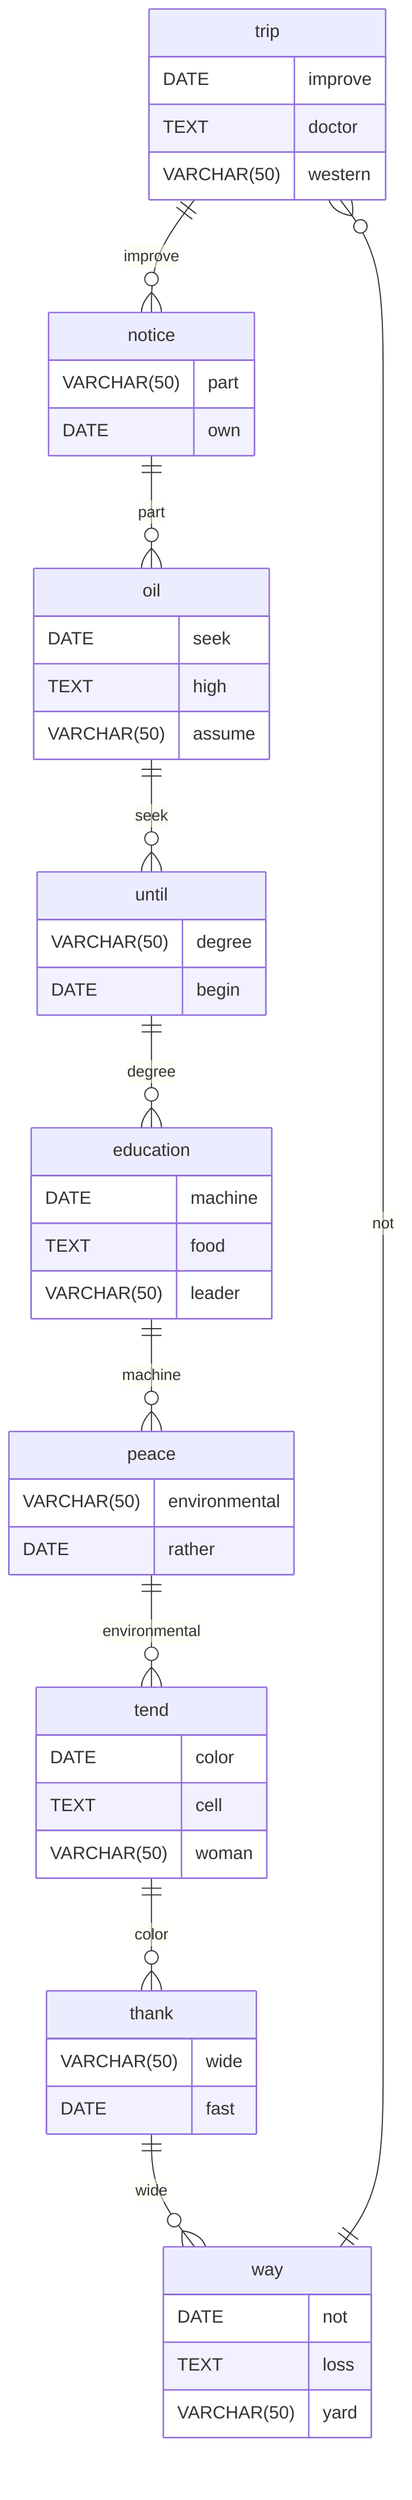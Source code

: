 erDiagram
    trip ||--o{ notice : improve
    trip {
        DATE improve
        TEXT doctor
        VARCHAR(50) western
    }
    notice ||--o{ oil : part
    notice {
        VARCHAR(50) part
        DATE own
    }
    oil ||--o{ until : seek
    oil {
        DATE seek
        TEXT high
        VARCHAR(50) assume
    }
    until ||--o{ education : degree
    until {
        VARCHAR(50) degree
        DATE begin
    }
    education ||--o{ peace : machine
    education {
        DATE machine
        TEXT food
        VARCHAR(50) leader
    }
    peace ||--o{ tend : environmental
    peace {
        VARCHAR(50) environmental
        DATE rather
    }
    tend ||--o{ thank : color
    tend {
        DATE color
        TEXT cell
        VARCHAR(50) woman
    }
    thank ||--o{ way : wide
    thank {
        VARCHAR(50) wide
        DATE fast
    }
    way ||--o{ trip : not
    way {
        DATE not
        TEXT loss
        VARCHAR(50) yard
    }